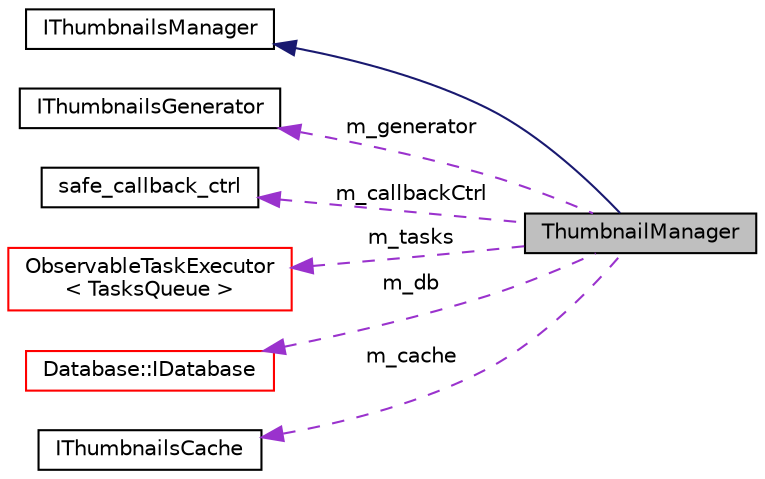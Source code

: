 digraph "ThumbnailManager"
{
 // LATEX_PDF_SIZE
  edge [fontname="Helvetica",fontsize="10",labelfontname="Helvetica",labelfontsize="10"];
  node [fontname="Helvetica",fontsize="10",shape=record];
  rankdir="LR";
  Node1 [label="ThumbnailManager",height=0.2,width=0.4,color="black", fillcolor="grey75", style="filled", fontcolor="black",tooltip=" "];
  Node2 -> Node1 [dir="back",color="midnightblue",fontsize="10",style="solid",fontname="Helvetica"];
  Node2 [label="IThumbnailsManager",height=0.2,width=0.4,color="black", fillcolor="white", style="filled",URL="$struct_i_thumbnails_manager.html",tooltip=" "];
  Node3 -> Node1 [dir="back",color="darkorchid3",fontsize="10",style="dashed",label=" m_generator" ,fontname="Helvetica"];
  Node3 [label="IThumbnailsGenerator",height=0.2,width=0.4,color="black", fillcolor="white", style="filled",URL="$class_i_thumbnails_generator.html",tooltip=" "];
  Node4 -> Node1 [dir="back",color="darkorchid3",fontsize="10",style="dashed",label=" m_callbackCtrl" ,fontname="Helvetica"];
  Node4 [label="safe_callback_ctrl",height=0.2,width=0.4,color="black", fillcolor="white", style="filled",URL="$classsafe__callback__ctrl.html",tooltip=" "];
  Node5 -> Node1 [dir="back",color="darkorchid3",fontsize="10",style="dashed",label=" m_tasks" ,fontname="Helvetica"];
  Node5 [label="ObservableTaskExecutor\l\< TasksQueue \>",height=0.2,width=0.4,color="red", fillcolor="white", style="filled",URL="$class_observable_task_executor.html",tooltip=" "];
  Node11 -> Node1 [dir="back",color="darkorchid3",fontsize="10",style="dashed",label=" m_db" ,fontname="Helvetica"];
  Node11 [label="Database::IDatabase",height=0.2,width=0.4,color="red", fillcolor="white", style="filled",URL="$struct_database_1_1_i_database.html",tooltip=" "];
  Node13 -> Node1 [dir="back",color="darkorchid3",fontsize="10",style="dashed",label=" m_cache" ,fontname="Helvetica"];
  Node13 [label="IThumbnailsCache",height=0.2,width=0.4,color="black", fillcolor="white", style="filled",URL="$struct_i_thumbnails_cache.html",tooltip=" "];
}
